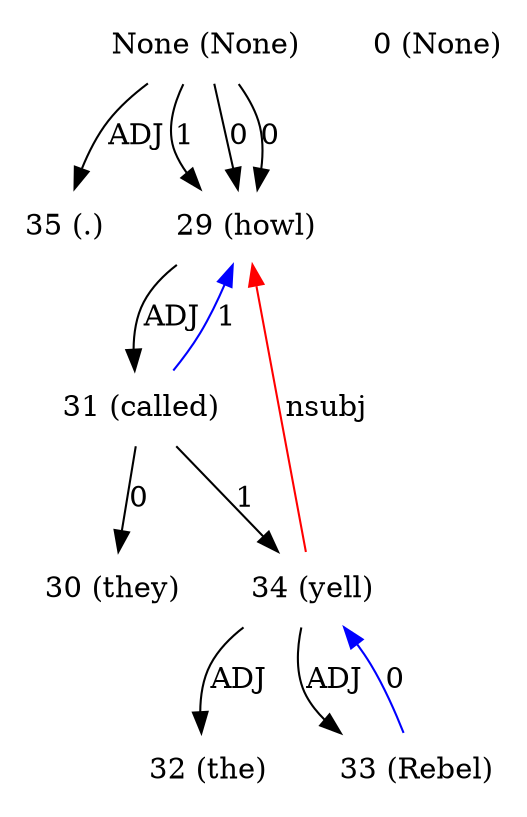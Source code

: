 digraph G{
edge [dir=forward]
node [shape=plaintext]

None [label="None (None)"]
None -> 35 [label="ADJ"]
None [label="None (None)"]
None -> 29 [label="1"]
None [label="None (None)"]
None -> 29 [label="0"]
None [label="None (None)"]
None -> 29 [label="0"]
0 [label="0 (None)"]
29 [label="29 (howl)"]
29 -> 31 [label="ADJ"]
34 -> 29 [label="nsubj", color="red"]
30 [label="30 (they)"]
31 [label="31 (called)"]
31 -> 34 [label="1"]
31 -> 29 [label="1", color="blue"]
31 -> 30 [label="0"]
32 [label="32 (the)"]
33 [label="33 (Rebel)"]
33 -> 34 [label="0", color="blue"]
34 [label="34 (yell)"]
34 -> 32 [label="ADJ"]
34 -> 33 [label="ADJ"]
35 [label="35 (.)"]
}
